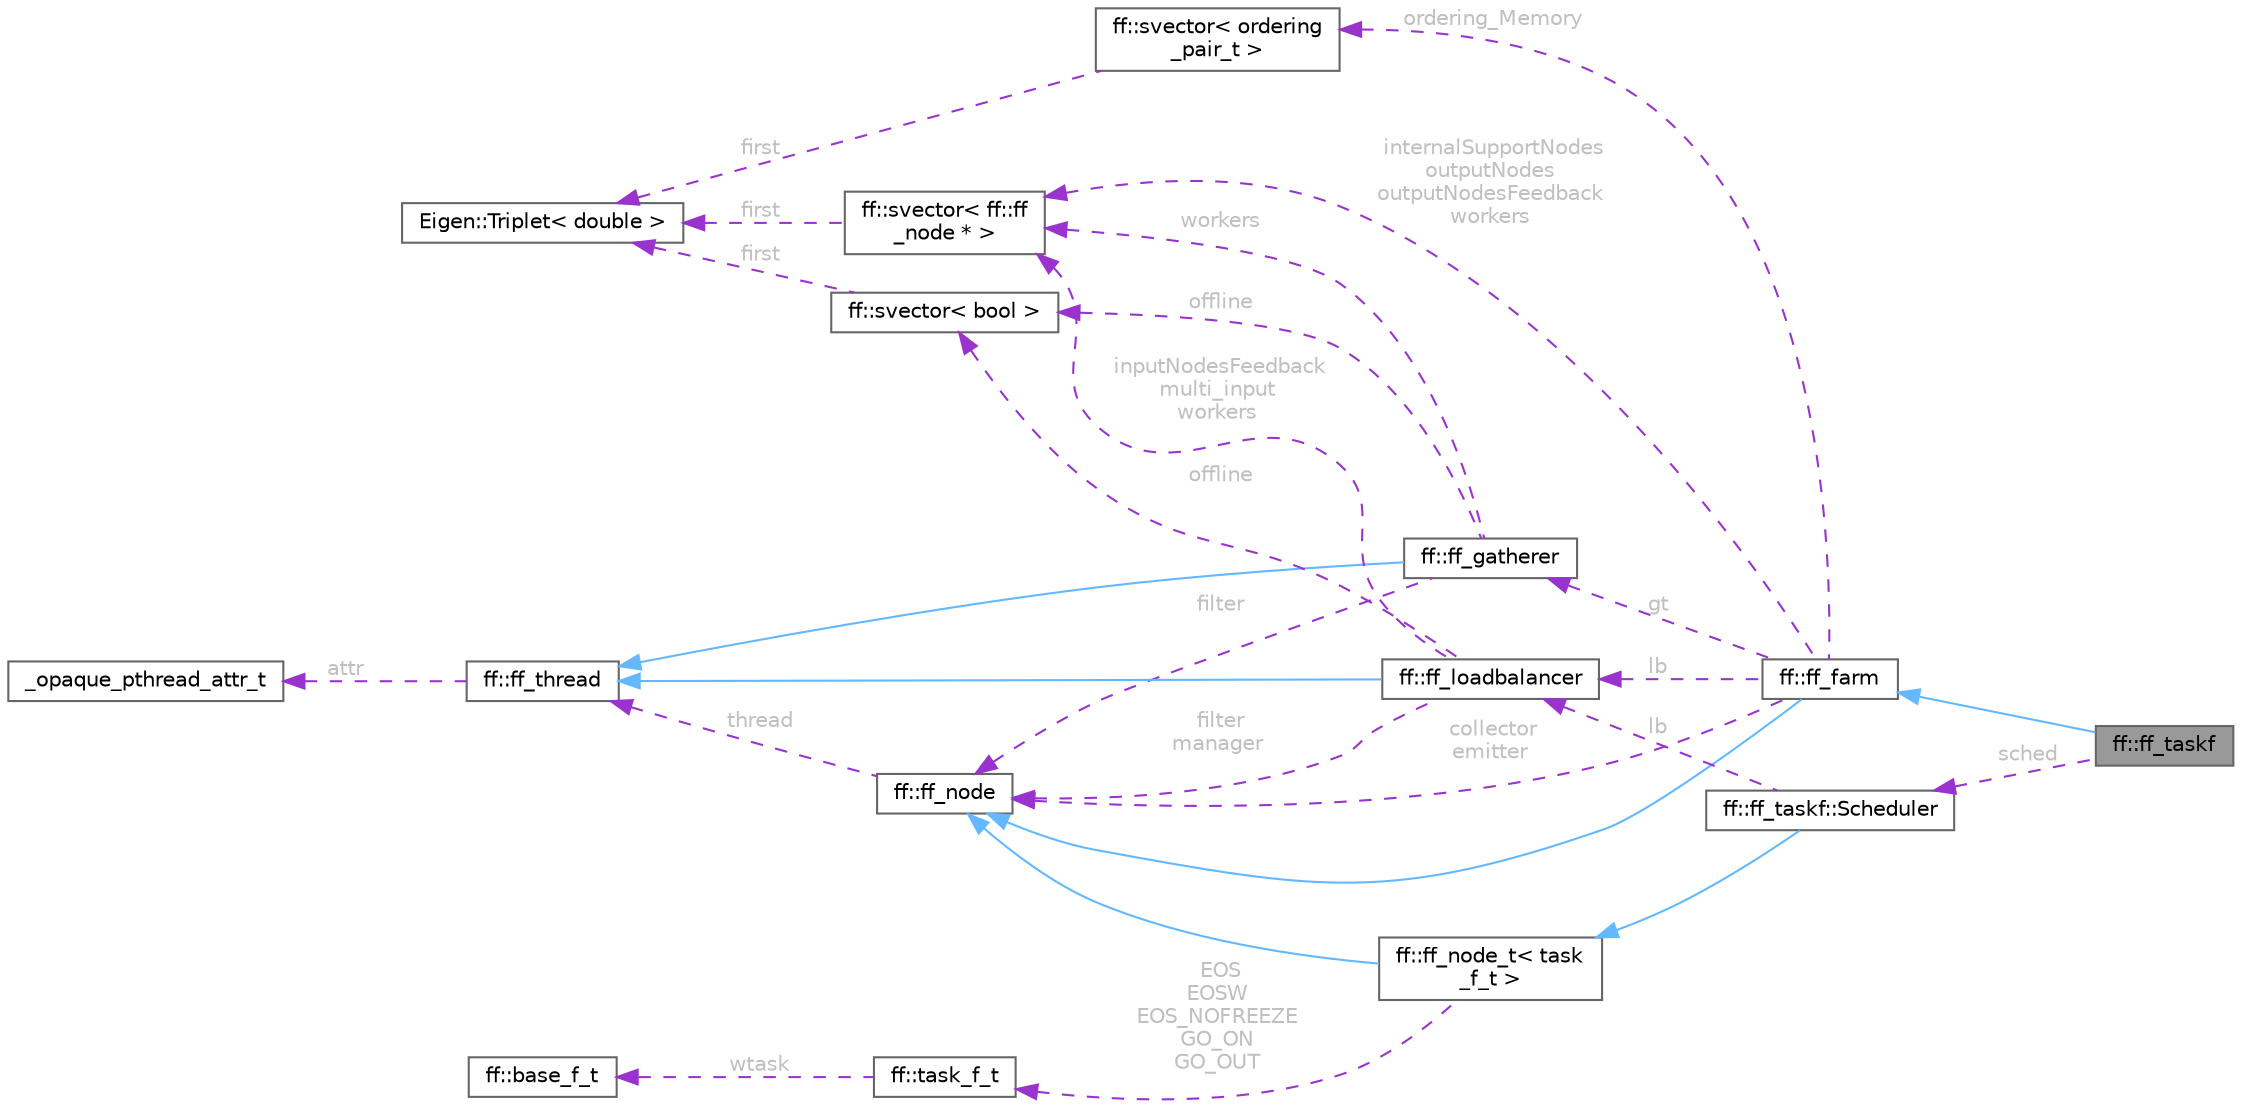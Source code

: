 digraph "ff::ff_taskf"
{
 // LATEX_PDF_SIZE
  bgcolor="transparent";
  edge [fontname=Helvetica,fontsize=10,labelfontname=Helvetica,labelfontsize=10];
  node [fontname=Helvetica,fontsize=10,shape=box,height=0.2,width=0.4];
  rankdir="LR";
  Node1 [id="Node000001",label="ff::ff_taskf",height=0.2,width=0.4,color="gray40", fillcolor="grey60", style="filled", fontcolor="black",tooltip=" "];
  Node2 -> Node1 [id="edge27_Node000001_Node000002",dir="back",color="steelblue1",style="solid",tooltip=" "];
  Node2 [id="Node000002",label="ff::ff_farm",height=0.2,width=0.4,color="gray40", fillcolor="white", style="filled",URL="$classff_1_1ff__farm.html",tooltip="The Farm skeleton, with Emitter (lb_t) and Collector (gt_t)."];
  Node3 -> Node2 [id="edge28_Node000002_Node000003",dir="back",color="steelblue1",style="solid",tooltip=" "];
  Node3 [id="Node000003",label="ff::ff_node",height=0.2,width=0.4,color="gray40", fillcolor="white", style="filled",URL="$classff_1_1ff__node.html",tooltip="The FastFlow abstract contanier for a parallel activity (actor)."];
  Node4 -> Node3 [id="edge29_Node000003_Node000004",dir="back",color="darkorchid3",style="dashed",tooltip=" ",label=" thread",fontcolor="grey" ];
  Node4 [id="Node000004",label="ff::ff_thread",height=0.2,width=0.4,color="gray40", fillcolor="white", style="filled",URL="$classff_1_1ff__thread.html",tooltip="thread container for (leaves) ff_node"];
  Node5 -> Node4 [id="edge30_Node000004_Node000005",dir="back",color="darkorchid3",style="dashed",tooltip=" ",label=" attr",fontcolor="grey" ];
  Node5 [id="Node000005",label="_opaque_pthread_attr_t",height=0.2,width=0.4,color="gray40", fillcolor="white", style="filled",URL="$struct__opaque__pthread__attr__t.html",tooltip=" "];
  Node3 -> Node2 [id="edge31_Node000002_Node000003",dir="back",color="darkorchid3",style="dashed",tooltip=" ",label=" collector\nemitter",fontcolor="grey" ];
  Node6 -> Node2 [id="edge32_Node000002_Node000006",dir="back",color="darkorchid3",style="dashed",tooltip=" ",label=" lb",fontcolor="grey" ];
  Node6 [id="Node000006",label="ff::ff_loadbalancer",height=0.2,width=0.4,color="gray40", fillcolor="white", style="filled",URL="$classff_1_1ff__loadbalancer.html",tooltip="A class representing the Emitter node in a typical Farm skeleton."];
  Node4 -> Node6 [id="edge33_Node000006_Node000004",dir="back",color="steelblue1",style="solid",tooltip=" "];
  Node3 -> Node6 [id="edge34_Node000006_Node000003",dir="back",color="darkorchid3",style="dashed",tooltip=" ",label=" filter\nmanager",fontcolor="grey" ];
  Node7 -> Node6 [id="edge35_Node000006_Node000007",dir="back",color="darkorchid3",style="dashed",tooltip=" ",label=" inputNodesFeedback\nmulti_input\nworkers",fontcolor="grey" ];
  Node7 [id="Node000007",label="ff::svector\< ff::ff\l_node * \>",height=0.2,width=0.4,color="gray40", fillcolor="white", style="filled",URL="$classff_1_1svector.html",tooltip=" "];
  Node8 -> Node7 [id="edge36_Node000007_Node000008",dir="back",color="darkorchid3",style="dashed",tooltip=" ",label=" first",fontcolor="grey" ];
  Node8 [id="Node000008",label="Eigen::Triplet\< double \>",height=0.2,width=0.4,color="gray40", fillcolor="white", style="filled",URL="$class_eigen_1_1_triplet.html",tooltip=" "];
  Node9 -> Node6 [id="edge37_Node000006_Node000009",dir="back",color="darkorchid3",style="dashed",tooltip=" ",label=" offline",fontcolor="grey" ];
  Node9 [id="Node000009",label="ff::svector\< bool \>",height=0.2,width=0.4,color="gray40", fillcolor="white", style="filled",URL="$classff_1_1svector.html",tooltip=" "];
  Node8 -> Node9 [id="edge38_Node000009_Node000008",dir="back",color="darkorchid3",style="dashed",tooltip=" ",label=" first",fontcolor="grey" ];
  Node10 -> Node2 [id="edge39_Node000002_Node000010",dir="back",color="darkorchid3",style="dashed",tooltip=" ",label=" gt",fontcolor="grey" ];
  Node10 [id="Node000010",label="ff::ff_gatherer",height=0.2,width=0.4,color="gray40", fillcolor="white", style="filled",URL="$classff_1_1ff__gatherer.html",tooltip="A class representing the Collector node in a Farm skeleton."];
  Node4 -> Node10 [id="edge40_Node000010_Node000004",dir="back",color="steelblue1",style="solid",tooltip=" "];
  Node3 -> Node10 [id="edge41_Node000010_Node000003",dir="back",color="darkorchid3",style="dashed",tooltip=" ",label=" filter",fontcolor="grey" ];
  Node7 -> Node10 [id="edge42_Node000010_Node000007",dir="back",color="darkorchid3",style="dashed",tooltip=" ",label=" workers",fontcolor="grey" ];
  Node9 -> Node10 [id="edge43_Node000010_Node000009",dir="back",color="darkorchid3",style="dashed",tooltip=" ",label=" offline",fontcolor="grey" ];
  Node7 -> Node2 [id="edge44_Node000002_Node000007",dir="back",color="darkorchid3",style="dashed",tooltip=" ",label=" internalSupportNodes\noutputNodes\noutputNodesFeedback\nworkers",fontcolor="grey" ];
  Node11 -> Node2 [id="edge45_Node000002_Node000011",dir="back",color="darkorchid3",style="dashed",tooltip=" ",label=" ordering_Memory",fontcolor="grey" ];
  Node11 [id="Node000011",label="ff::svector\< ordering\l_pair_t \>",height=0.2,width=0.4,color="gray40", fillcolor="white", style="filled",URL="$classff_1_1svector.html",tooltip=" "];
  Node8 -> Node11 [id="edge46_Node000011_Node000008",dir="back",color="darkorchid3",style="dashed",tooltip=" ",label=" first",fontcolor="grey" ];
  Node12 -> Node1 [id="edge47_Node000001_Node000012",dir="back",color="darkorchid3",style="dashed",tooltip=" ",label=" sched",fontcolor="grey" ];
  Node12 [id="Node000012",label="ff::ff_taskf::Scheduler",height=0.2,width=0.4,color="gray40", fillcolor="white", style="filled",URL="$classff_1_1ff__taskf_1_1_scheduler.html",tooltip=" "];
  Node13 -> Node12 [id="edge48_Node000012_Node000013",dir="back",color="steelblue1",style="solid",tooltip=" "];
  Node13 [id="Node000013",label="ff::ff_node_t\< task\l_f_t \>",height=0.2,width=0.4,color="gray40", fillcolor="white", style="filled",URL="$structff_1_1ff__node__t.html",tooltip=" "];
  Node3 -> Node13 [id="edge49_Node000013_Node000003",dir="back",color="steelblue1",style="solid",tooltip=" "];
  Node14 -> Node13 [id="edge50_Node000013_Node000014",dir="back",color="darkorchid3",style="dashed",tooltip=" ",label=" EOS\nEOSW\nEOS_NOFREEZE\nGO_ON\nGO_OUT",fontcolor="grey" ];
  Node14 [id="Node000014",label="ff::task_f_t",height=0.2,width=0.4,color="gray40", fillcolor="white", style="filled",URL="$structff_1_1task__f__t.html",tooltip="task function basic type"];
  Node15 -> Node14 [id="edge51_Node000014_Node000015",dir="back",color="darkorchid3",style="dashed",tooltip=" ",label=" wtask",fontcolor="grey" ];
  Node15 [id="Node000015",label="ff::base_f_t",height=0.2,width=0.4,color="gray40", fillcolor="white", style="filled",URL="$structff_1_1base__f__t.html",tooltip="base class for a generic function call"];
  Node6 -> Node12 [id="edge52_Node000012_Node000006",dir="back",color="darkorchid3",style="dashed",tooltip=" ",label=" lb",fontcolor="grey" ];
}
